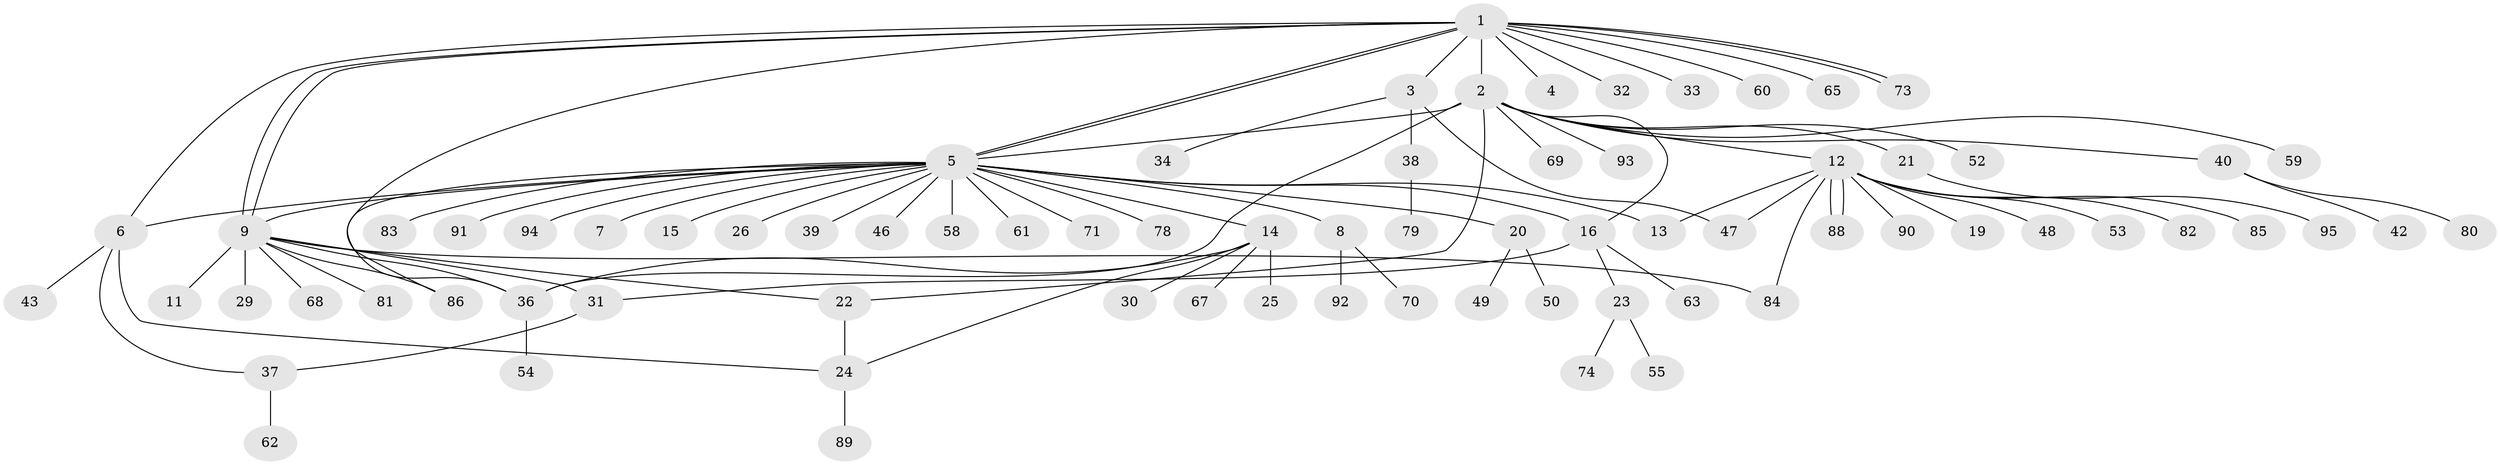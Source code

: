 // original degree distribution, {16: 0.010526315789473684, 14: 0.010526315789473684, 5: 0.031578947368421054, 1: 0.6, 18: 0.010526315789473684, 3: 0.07368421052631578, 2: 0.15789473684210525, 13: 0.010526315789473684, 11: 0.010526315789473684, 7: 0.010526315789473684, 4: 0.06315789473684211, 6: 0.010526315789473684}
// Generated by graph-tools (version 1.1) at 2025/41/03/06/25 10:41:46]
// undirected, 76 vertices, 95 edges
graph export_dot {
graph [start="1"]
  node [color=gray90,style=filled];
  1 [super="+17"];
  2 [super="+64"];
  3 [super="+10"];
  4;
  5 [super="+18"];
  6 [super="+44"];
  7;
  8 [super="+28"];
  9 [super="+45"];
  11;
  12 [super="+27"];
  13;
  14 [super="+35"];
  15;
  16 [super="+56"];
  19;
  20 [super="+41"];
  21;
  22;
  23 [super="+72"];
  24 [super="+87"];
  25 [super="+75"];
  26;
  29;
  30;
  31 [super="+57"];
  32;
  33;
  34;
  36 [super="+76"];
  37 [super="+51"];
  38 [super="+66"];
  39;
  40;
  42;
  43;
  46;
  47 [super="+77"];
  48;
  49;
  50;
  52;
  53;
  54;
  55;
  58;
  59;
  60;
  61;
  62;
  63;
  65;
  67;
  68;
  69;
  70;
  71;
  73;
  74;
  78;
  79;
  80;
  81;
  82;
  83;
  84;
  85;
  86;
  88;
  89;
  90;
  91;
  92;
  93;
  94;
  95;
  1 -- 2;
  1 -- 3;
  1 -- 4;
  1 -- 5;
  1 -- 5;
  1 -- 6;
  1 -- 9;
  1 -- 9;
  1 -- 32;
  1 -- 33;
  1 -- 36;
  1 -- 60;
  1 -- 65;
  1 -- 73;
  1 -- 73;
  2 -- 5;
  2 -- 12 [weight=2];
  2 -- 16;
  2 -- 21;
  2 -- 22;
  2 -- 36;
  2 -- 40;
  2 -- 52;
  2 -- 59;
  2 -- 69;
  2 -- 93;
  3 -- 34;
  3 -- 38;
  3 -- 47;
  5 -- 7;
  5 -- 8;
  5 -- 14;
  5 -- 15;
  5 -- 16;
  5 -- 20;
  5 -- 26;
  5 -- 39;
  5 -- 58;
  5 -- 61;
  5 -- 71;
  5 -- 83;
  5 -- 86;
  5 -- 94;
  5 -- 46;
  5 -- 9;
  5 -- 91;
  5 -- 13;
  5 -- 78;
  5 -- 6;
  6 -- 43;
  6 -- 37;
  6 -- 24;
  8 -- 92;
  8 -- 70;
  9 -- 11;
  9 -- 22;
  9 -- 29;
  9 -- 31;
  9 -- 36;
  9 -- 68;
  9 -- 84;
  9 -- 86;
  9 -- 81;
  12 -- 13;
  12 -- 19;
  12 -- 48;
  12 -- 53;
  12 -- 84;
  12 -- 85;
  12 -- 88;
  12 -- 88;
  12 -- 90;
  12 -- 82;
  12 -- 47;
  14 -- 25;
  14 -- 30;
  14 -- 36;
  14 -- 67;
  14 -- 24;
  16 -- 23;
  16 -- 63;
  16 -- 31;
  20 -- 49;
  20 -- 50;
  21 -- 95;
  22 -- 24;
  23 -- 55;
  23 -- 74;
  24 -- 89;
  31 -- 37;
  36 -- 54;
  37 -- 62;
  38 -- 79;
  40 -- 42;
  40 -- 80;
}
